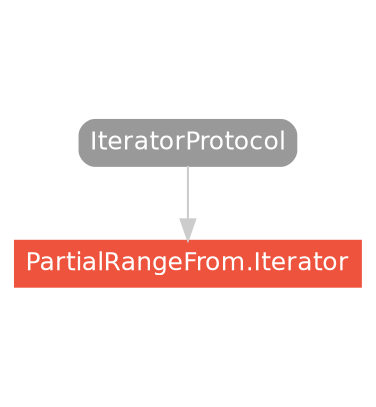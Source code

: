 strict digraph "PartialRangeFrom.Iterator - Type Hierarchy - SwiftDoc.org" {
    pad="0.1,0.8"
    node [shape=box, style="filled,rounded", color="#999999", fillcolor="#999999", fontcolor=white, fontname=Helvetica, fontnames="Helvetica,sansserif", fontsize=12, margin="0.07,0.05", height="0.3"]
    edge [color="#cccccc"]
    "IteratorProtocol" [URL="/protocol/IteratorProtocol/hierarchy/"]
    "PartialRangeFrom.Iterator" [URL="/type/PartialRangeFrom.Iterator/", style="filled", fillcolor="#ee543d", color="#ee543d"]    "IteratorProtocol" -> "PartialRangeFrom.Iterator"
    subgraph Types {
        rank = max; "PartialRangeFrom.Iterator";
    }
}